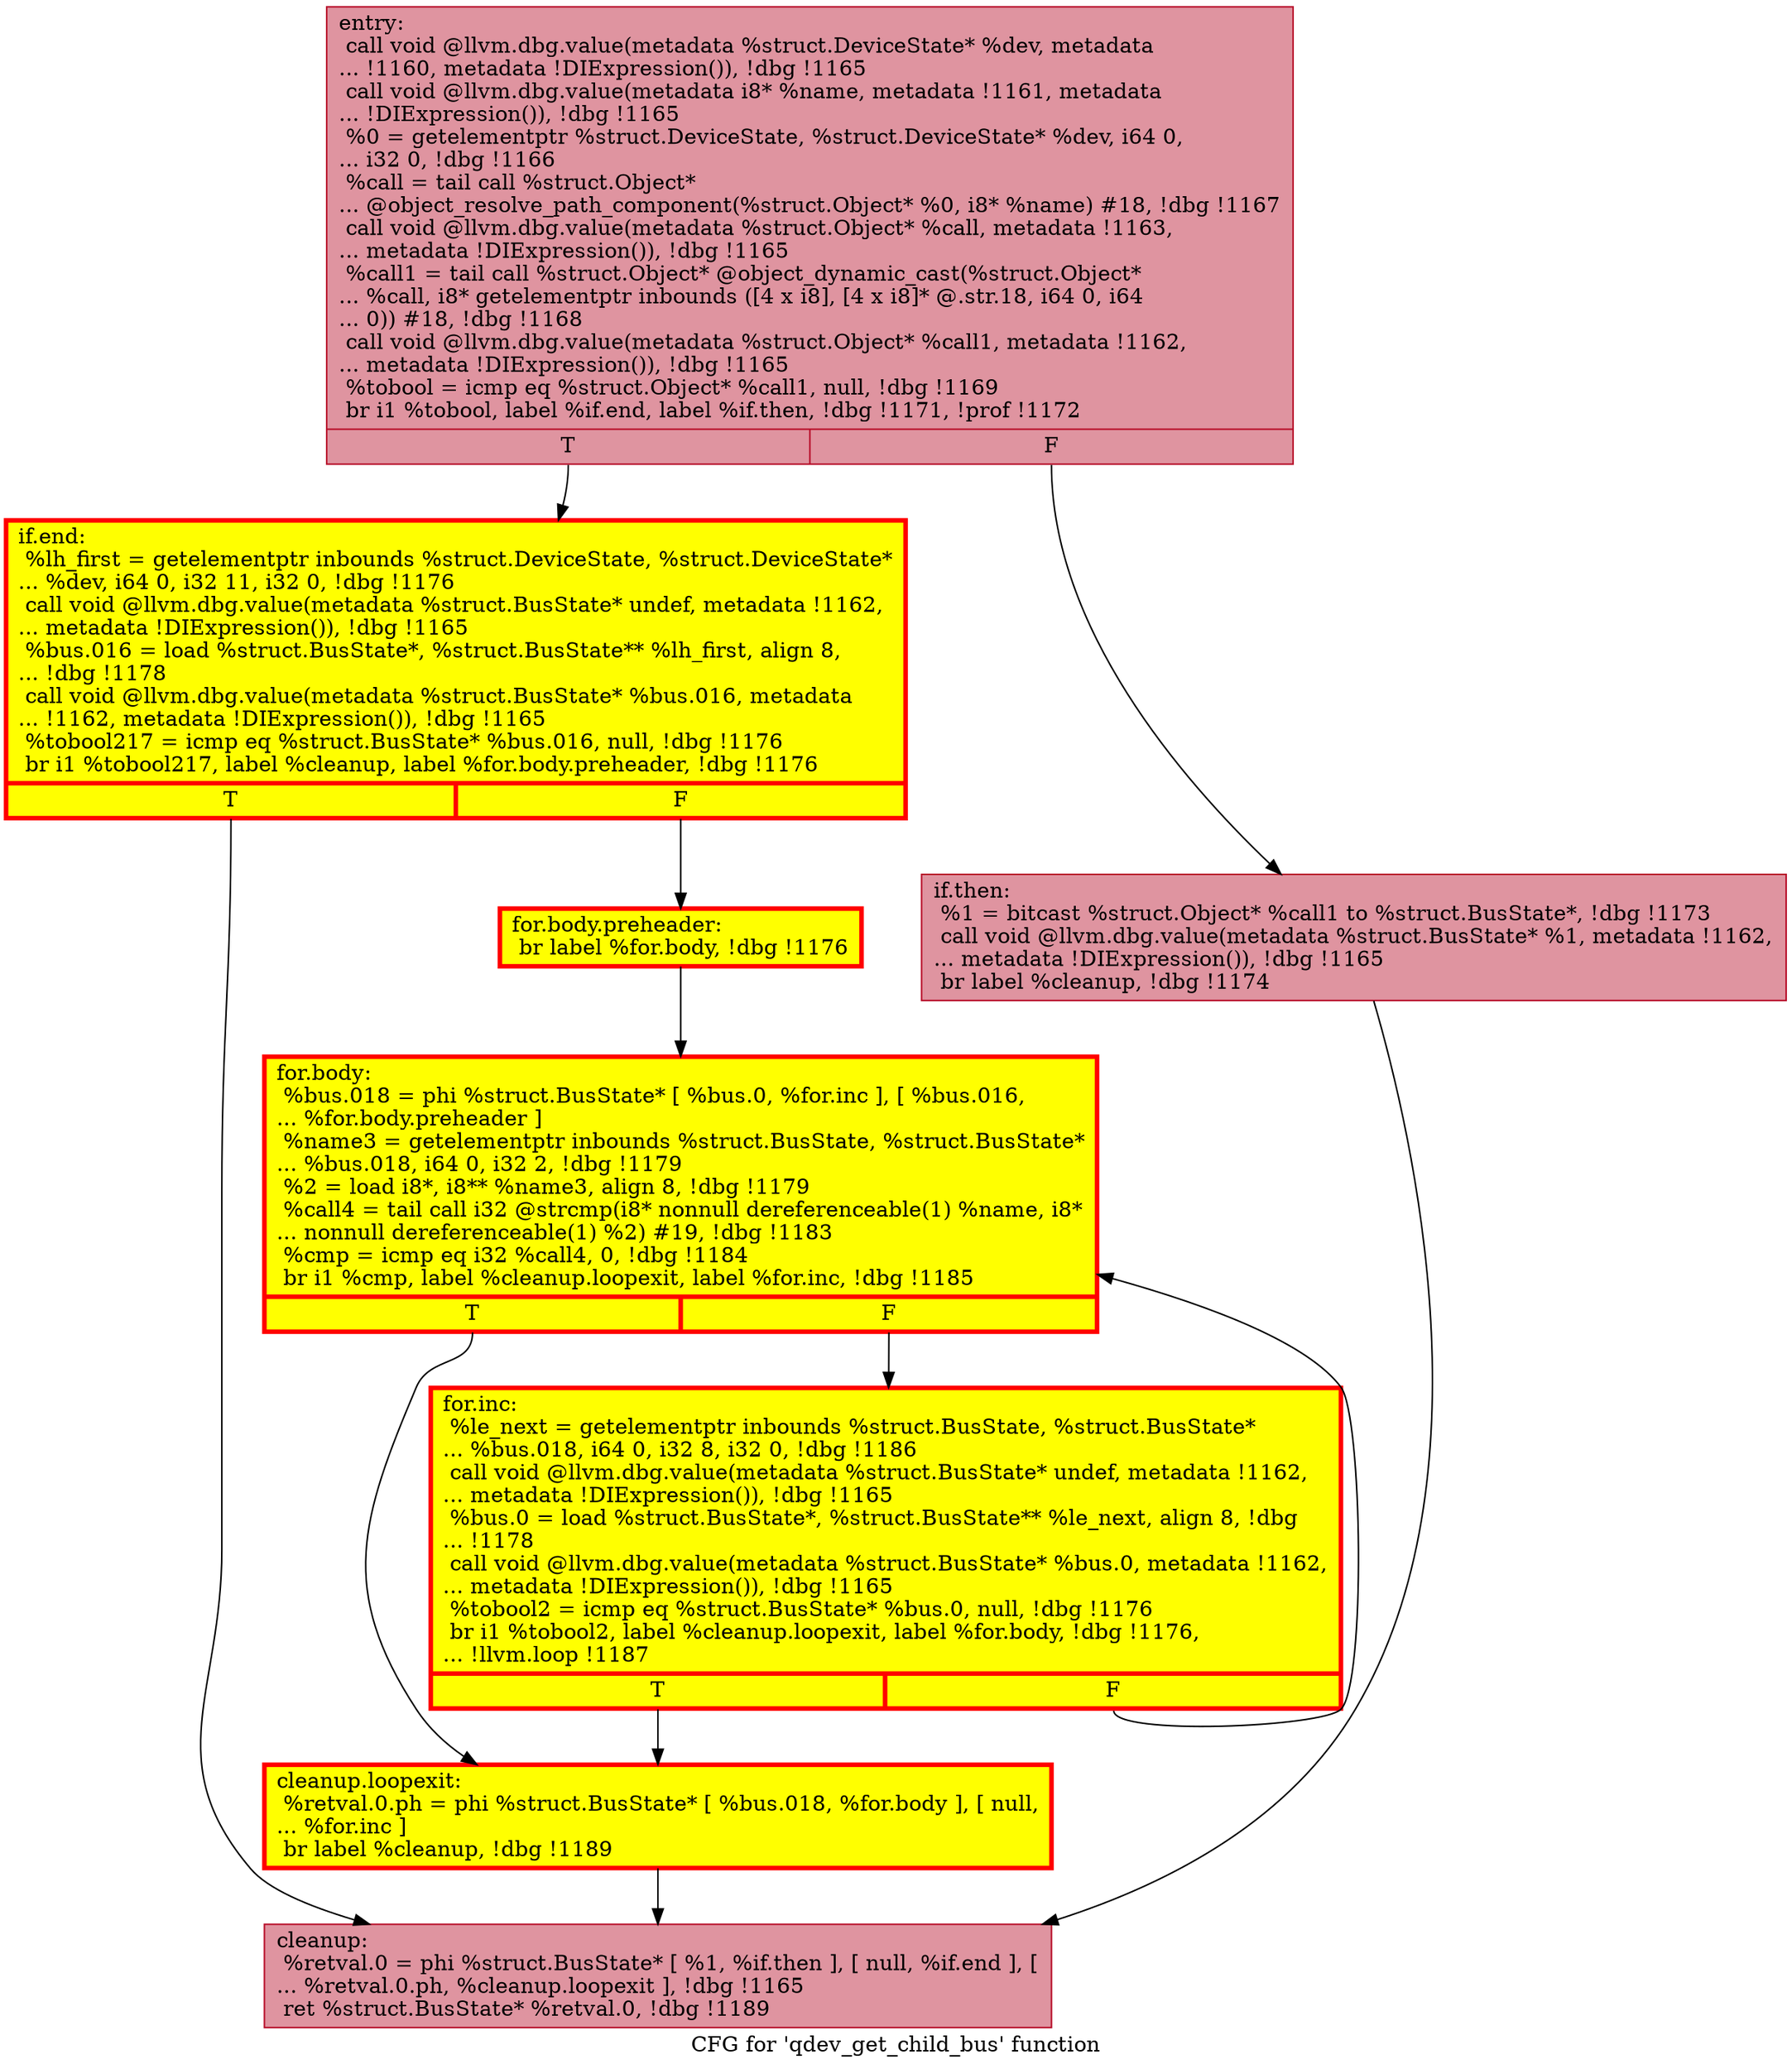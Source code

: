 digraph "CFG for 'qdev_get_child_bus' function" {
	label="CFG for 'qdev_get_child_bus' function";

	Node0x55e1ca1b46c0 [shape=record,color="#b70d28ff", style=filled, fillcolor="#b70d2870",label="{entry:\l  call void @llvm.dbg.value(metadata %struct.DeviceState* %dev, metadata\l... !1160, metadata !DIExpression()), !dbg !1165\l  call void @llvm.dbg.value(metadata i8* %name, metadata !1161, metadata\l... !DIExpression()), !dbg !1165\l  %0 = getelementptr %struct.DeviceState, %struct.DeviceState* %dev, i64 0,\l... i32 0, !dbg !1166\l  %call = tail call %struct.Object*\l... @object_resolve_path_component(%struct.Object* %0, i8* %name) #18, !dbg !1167\l  call void @llvm.dbg.value(metadata %struct.Object* %call, metadata !1163,\l... metadata !DIExpression()), !dbg !1165\l  %call1 = tail call %struct.Object* @object_dynamic_cast(%struct.Object*\l... %call, i8* getelementptr inbounds ([4 x i8], [4 x i8]* @.str.18, i64 0, i64\l... 0)) #18, !dbg !1168\l  call void @llvm.dbg.value(metadata %struct.Object* %call1, metadata !1162,\l... metadata !DIExpression()), !dbg !1165\l  %tobool = icmp eq %struct.Object* %call1, null, !dbg !1169\l  br i1 %tobool, label %if.end, label %if.then, !dbg !1171, !prof !1172\l|{<s0>T|<s1>F}}"];
	Node0x55e1ca1b46c0:s0 -> Node0x55e1ca1b7180;
	Node0x55e1ca1b46c0:s1 -> Node0x55e1ca1b7110;
	Node0x55e1ca1b7110 [shape=record,color="#b70d28ff", style=filled, fillcolor="#b70d2870",label="{if.then:                                          \l  %1 = bitcast %struct.Object* %call1 to %struct.BusState*, !dbg !1173\l  call void @llvm.dbg.value(metadata %struct.BusState* %1, metadata !1162,\l... metadata !DIExpression()), !dbg !1165\l  br label %cleanup, !dbg !1174\l}"];
	Node0x55e1ca1b7110 -> Node0x55e1ca1b7740;
	Node0x55e1ca1b7180 [shape=record,penwidth=3.0, style="filled", color="red", fillcolor="yellow",label="{if.end:                                           \l  %lh_first = getelementptr inbounds %struct.DeviceState, %struct.DeviceState*\l... %dev, i64 0, i32 11, i32 0, !dbg !1176\l  call void @llvm.dbg.value(metadata %struct.BusState* undef, metadata !1162,\l... metadata !DIExpression()), !dbg !1165\l  %bus.016 = load %struct.BusState*, %struct.BusState** %lh_first, align 8,\l... !dbg !1178\l  call void @llvm.dbg.value(metadata %struct.BusState* %bus.016, metadata\l... !1162, metadata !DIExpression()), !dbg !1165\l  %tobool217 = icmp eq %struct.BusState* %bus.016, null, !dbg !1176\l  br i1 %tobool217, label %cleanup, label %for.body.preheader, !dbg !1176\l|{<s0>T|<s1>F}}"];
	Node0x55e1ca1b7180:s0 -> Node0x55e1ca1b7740;
	Node0x55e1ca1b7180:s1 -> Node0x55e1ca103110;
	Node0x55e1ca103110 [shape=record,penwidth=3.0, style="filled", color="red", fillcolor="yellow",label="{for.body.preheader:                               \l  br label %for.body, !dbg !1176\l}"];
	Node0x55e1ca103110 -> Node0x55e1ca1b7e50;
	Node0x55e1ca1b7e50 [shape=record,penwidth=3.0, style="filled", color="red", fillcolor="yellow",label="{for.body:                                         \l  %bus.018 = phi %struct.BusState* [ %bus.0, %for.inc ], [ %bus.016,\l... %for.body.preheader ]\l  %name3 = getelementptr inbounds %struct.BusState, %struct.BusState*\l... %bus.018, i64 0, i32 2, !dbg !1179\l  %2 = load i8*, i8** %name3, align 8, !dbg !1179\l  %call4 = tail call i32 @strcmp(i8* nonnull dereferenceable(1) %name, i8*\l... nonnull dereferenceable(1) %2) #19, !dbg !1183\l  %cmp = icmp eq i32 %call4, 0, !dbg !1184\l  br i1 %cmp, label %cleanup.loopexit, label %for.inc, !dbg !1185\l|{<s0>T|<s1>F}}"];
	Node0x55e1ca1b7e50:s0 -> Node0x55e1ca1b81e0;
	Node0x55e1ca1b7e50:s1 -> Node0x55e1ca1b7da0;
	Node0x55e1ca1b7da0 [shape=record,penwidth=3.0, style="filled", color="red", fillcolor="yellow",label="{for.inc:                                          \l  %le_next = getelementptr inbounds %struct.BusState, %struct.BusState*\l... %bus.018, i64 0, i32 8, i32 0, !dbg !1186\l  call void @llvm.dbg.value(metadata %struct.BusState* undef, metadata !1162,\l... metadata !DIExpression()), !dbg !1165\l  %bus.0 = load %struct.BusState*, %struct.BusState** %le_next, align 8, !dbg\l... !1178\l  call void @llvm.dbg.value(metadata %struct.BusState* %bus.0, metadata !1162,\l... metadata !DIExpression()), !dbg !1165\l  %tobool2 = icmp eq %struct.BusState* %bus.0, null, !dbg !1176\l  br i1 %tobool2, label %cleanup.loopexit, label %for.body, !dbg !1176,\l... !llvm.loop !1187\l|{<s0>T|<s1>F}}"];
	Node0x55e1ca1b7da0:s0 -> Node0x55e1ca1b81e0;
	Node0x55e1ca1b7da0:s1 -> Node0x55e1ca1b7e50;
	Node0x55e1ca1b81e0 [shape=record,penwidth=3.0, style="filled", color="red", fillcolor="yellow",label="{cleanup.loopexit:                                 \l  %retval.0.ph = phi %struct.BusState* [ %bus.018, %for.body ], [ null,\l... %for.inc ]\l  br label %cleanup, !dbg !1189\l}"];
	Node0x55e1ca1b81e0 -> Node0x55e1ca1b7740;
	Node0x55e1ca1b7740 [shape=record,color="#b70d28ff", style=filled, fillcolor="#b70d2870",label="{cleanup:                                          \l  %retval.0 = phi %struct.BusState* [ %1, %if.then ], [ null, %if.end ], [\l... %retval.0.ph, %cleanup.loopexit ], !dbg !1165\l  ret %struct.BusState* %retval.0, !dbg !1189\l}"];
}
